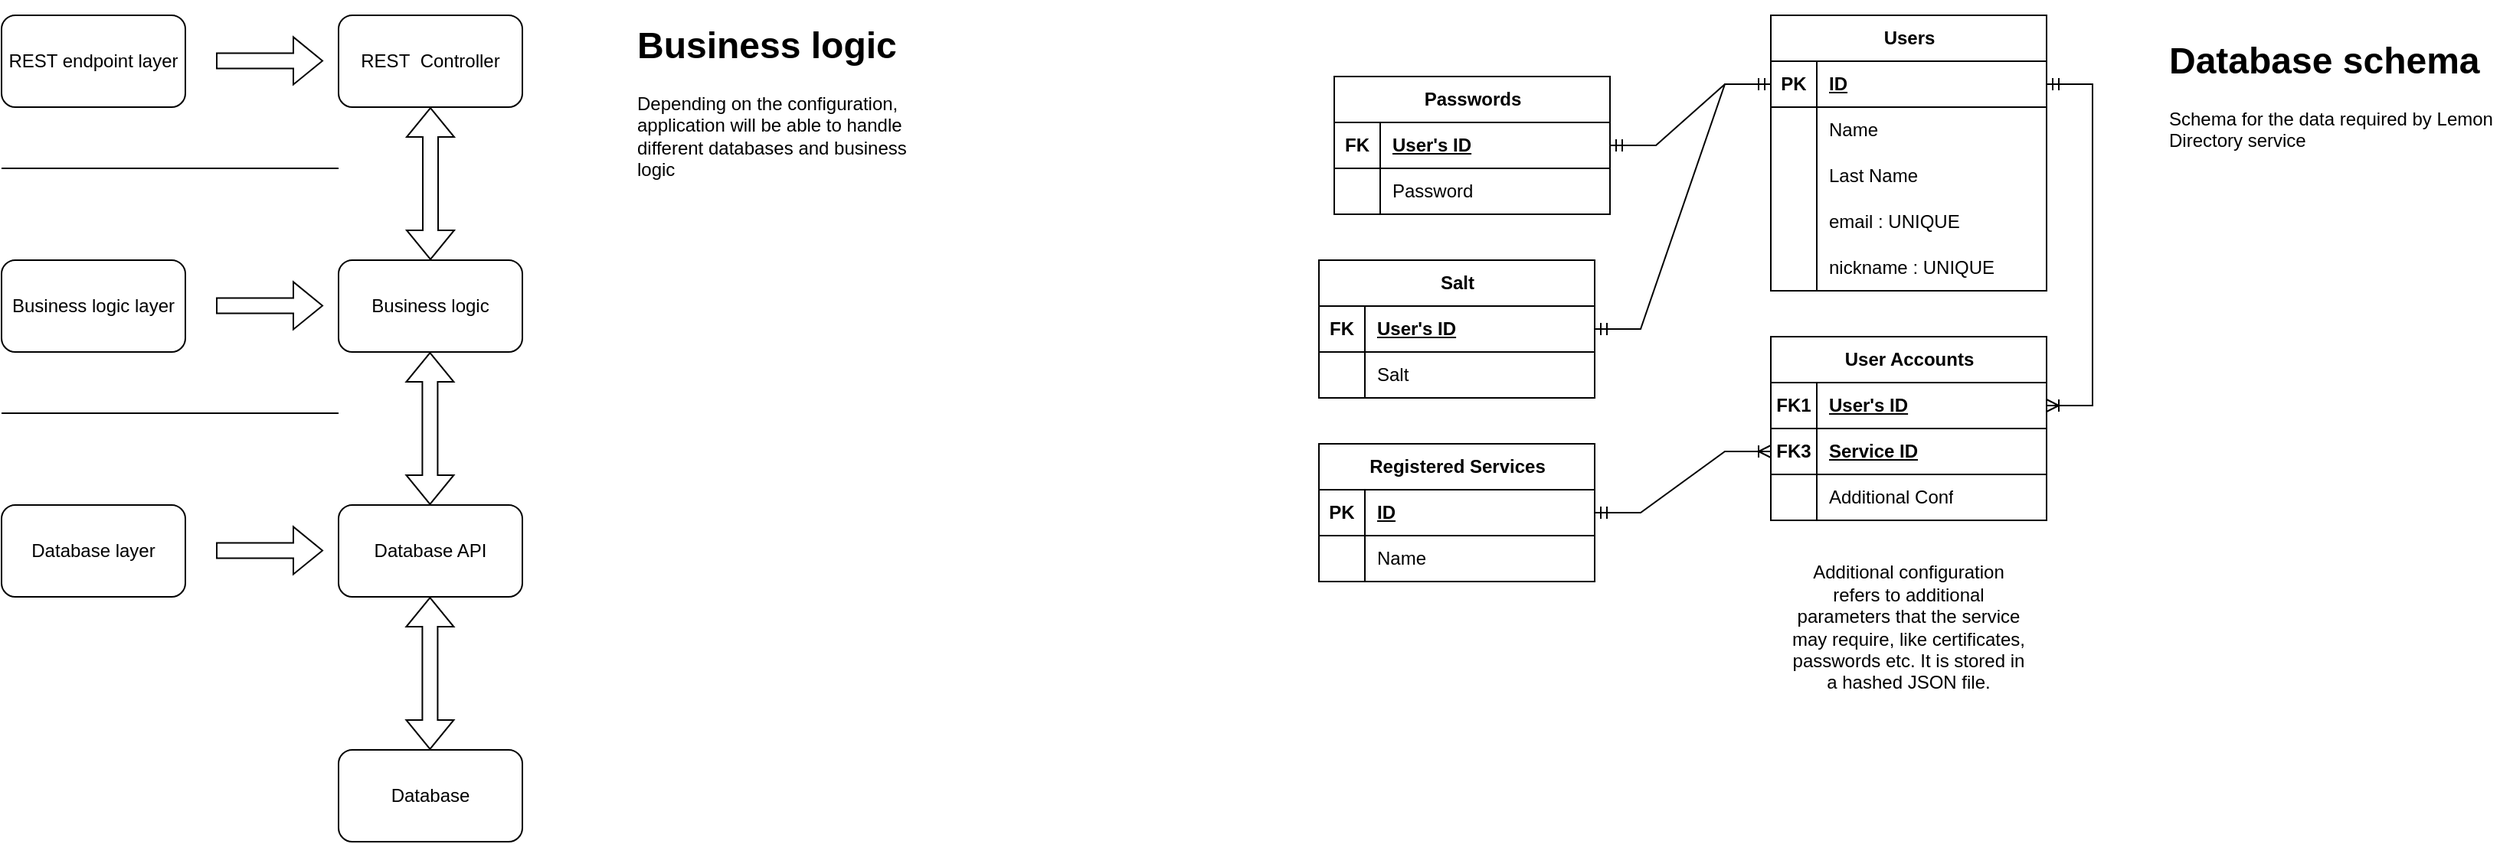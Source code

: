 <mxfile version="23.1.2" type="device">
  <diagram name="Page-1" id="nLRYNuviRlAXWQmGgaiz">
    <mxGraphModel dx="1533" dy="363" grid="1" gridSize="10" guides="1" tooltips="1" connect="1" arrows="1" fold="1" page="1" pageScale="1" pageWidth="850" pageHeight="1100" math="0" shadow="0">
      <root>
        <mxCell id="0" />
        <mxCell id="1" parent="0" />
        <mxCell id="yfvf2ezDk5wi9LcuwGbi-2" value="Users" style="shape=table;startSize=30;container=1;collapsible=1;childLayout=tableLayout;fixedRows=1;rowLines=0;fontStyle=1;align=center;resizeLast=1;html=1;" parent="1" vertex="1">
          <mxGeometry x="335" y="10" width="180" height="180" as="geometry" />
        </mxCell>
        <mxCell id="yfvf2ezDk5wi9LcuwGbi-3" value="" style="shape=tableRow;horizontal=0;startSize=0;swimlaneHead=0;swimlaneBody=0;fillColor=none;collapsible=0;dropTarget=0;points=[[0,0.5],[1,0.5]];portConstraint=eastwest;top=0;left=0;right=0;bottom=1;" parent="yfvf2ezDk5wi9LcuwGbi-2" vertex="1">
          <mxGeometry y="30" width="180" height="30" as="geometry" />
        </mxCell>
        <mxCell id="yfvf2ezDk5wi9LcuwGbi-4" value="PK" style="shape=partialRectangle;connectable=0;fillColor=none;top=0;left=0;bottom=0;right=0;fontStyle=1;overflow=hidden;whiteSpace=wrap;html=1;" parent="yfvf2ezDk5wi9LcuwGbi-3" vertex="1">
          <mxGeometry width="30" height="30" as="geometry">
            <mxRectangle width="30" height="30" as="alternateBounds" />
          </mxGeometry>
        </mxCell>
        <mxCell id="yfvf2ezDk5wi9LcuwGbi-5" value="ID" style="shape=partialRectangle;connectable=0;fillColor=none;top=0;left=0;bottom=0;right=0;align=left;spacingLeft=6;fontStyle=5;overflow=hidden;whiteSpace=wrap;html=1;" parent="yfvf2ezDk5wi9LcuwGbi-3" vertex="1">
          <mxGeometry x="30" width="150" height="30" as="geometry">
            <mxRectangle width="150" height="30" as="alternateBounds" />
          </mxGeometry>
        </mxCell>
        <mxCell id="yfvf2ezDk5wi9LcuwGbi-6" value="" style="shape=tableRow;horizontal=0;startSize=0;swimlaneHead=0;swimlaneBody=0;fillColor=none;collapsible=0;dropTarget=0;points=[[0,0.5],[1,0.5]];portConstraint=eastwest;top=0;left=0;right=0;bottom=0;" parent="yfvf2ezDk5wi9LcuwGbi-2" vertex="1">
          <mxGeometry y="60" width="180" height="30" as="geometry" />
        </mxCell>
        <mxCell id="yfvf2ezDk5wi9LcuwGbi-7" value="" style="shape=partialRectangle;connectable=0;fillColor=none;top=0;left=0;bottom=0;right=0;editable=1;overflow=hidden;whiteSpace=wrap;html=1;" parent="yfvf2ezDk5wi9LcuwGbi-6" vertex="1">
          <mxGeometry width="30" height="30" as="geometry">
            <mxRectangle width="30" height="30" as="alternateBounds" />
          </mxGeometry>
        </mxCell>
        <mxCell id="yfvf2ezDk5wi9LcuwGbi-8" value="Name" style="shape=partialRectangle;connectable=0;fillColor=none;top=0;left=0;bottom=0;right=0;align=left;spacingLeft=6;overflow=hidden;whiteSpace=wrap;html=1;" parent="yfvf2ezDk5wi9LcuwGbi-6" vertex="1">
          <mxGeometry x="30" width="150" height="30" as="geometry">
            <mxRectangle width="150" height="30" as="alternateBounds" />
          </mxGeometry>
        </mxCell>
        <mxCell id="yfvf2ezDk5wi9LcuwGbi-9" value="" style="shape=tableRow;horizontal=0;startSize=0;swimlaneHead=0;swimlaneBody=0;fillColor=none;collapsible=0;dropTarget=0;points=[[0,0.5],[1,0.5]];portConstraint=eastwest;top=0;left=0;right=0;bottom=0;" parent="yfvf2ezDk5wi9LcuwGbi-2" vertex="1">
          <mxGeometry y="90" width="180" height="30" as="geometry" />
        </mxCell>
        <mxCell id="yfvf2ezDk5wi9LcuwGbi-10" value="" style="shape=partialRectangle;connectable=0;fillColor=none;top=0;left=0;bottom=0;right=0;editable=1;overflow=hidden;whiteSpace=wrap;html=1;" parent="yfvf2ezDk5wi9LcuwGbi-9" vertex="1">
          <mxGeometry width="30" height="30" as="geometry">
            <mxRectangle width="30" height="30" as="alternateBounds" />
          </mxGeometry>
        </mxCell>
        <mxCell id="yfvf2ezDk5wi9LcuwGbi-11" value="Last Name" style="shape=partialRectangle;connectable=0;fillColor=none;top=0;left=0;bottom=0;right=0;align=left;spacingLeft=6;overflow=hidden;whiteSpace=wrap;html=1;" parent="yfvf2ezDk5wi9LcuwGbi-9" vertex="1">
          <mxGeometry x="30" width="150" height="30" as="geometry">
            <mxRectangle width="150" height="30" as="alternateBounds" />
          </mxGeometry>
        </mxCell>
        <mxCell id="yfvf2ezDk5wi9LcuwGbi-125" value="" style="shape=tableRow;horizontal=0;startSize=0;swimlaneHead=0;swimlaneBody=0;fillColor=none;collapsible=0;dropTarget=0;points=[[0,0.5],[1,0.5]];portConstraint=eastwest;top=0;left=0;right=0;bottom=0;" parent="yfvf2ezDk5wi9LcuwGbi-2" vertex="1">
          <mxGeometry y="120" width="180" height="30" as="geometry" />
        </mxCell>
        <mxCell id="yfvf2ezDk5wi9LcuwGbi-126" value="" style="shape=partialRectangle;connectable=0;fillColor=none;top=0;left=0;bottom=0;right=0;editable=1;overflow=hidden;whiteSpace=wrap;html=1;" parent="yfvf2ezDk5wi9LcuwGbi-125" vertex="1">
          <mxGeometry width="30" height="30" as="geometry">
            <mxRectangle width="30" height="30" as="alternateBounds" />
          </mxGeometry>
        </mxCell>
        <mxCell id="yfvf2ezDk5wi9LcuwGbi-127" value="email : UNIQUE" style="shape=partialRectangle;connectable=0;fillColor=none;top=0;left=0;bottom=0;right=0;align=left;spacingLeft=6;overflow=hidden;whiteSpace=wrap;html=1;" parent="yfvf2ezDk5wi9LcuwGbi-125" vertex="1">
          <mxGeometry x="30" width="150" height="30" as="geometry">
            <mxRectangle width="150" height="30" as="alternateBounds" />
          </mxGeometry>
        </mxCell>
        <mxCell id="yfvf2ezDk5wi9LcuwGbi-128" value="" style="shape=tableRow;horizontal=0;startSize=0;swimlaneHead=0;swimlaneBody=0;fillColor=none;collapsible=0;dropTarget=0;points=[[0,0.5],[1,0.5]];portConstraint=eastwest;top=0;left=0;right=0;bottom=0;" parent="yfvf2ezDk5wi9LcuwGbi-2" vertex="1">
          <mxGeometry y="150" width="180" height="30" as="geometry" />
        </mxCell>
        <mxCell id="yfvf2ezDk5wi9LcuwGbi-129" value="" style="shape=partialRectangle;connectable=0;fillColor=none;top=0;left=0;bottom=0;right=0;editable=1;overflow=hidden;whiteSpace=wrap;html=1;" parent="yfvf2ezDk5wi9LcuwGbi-128" vertex="1">
          <mxGeometry width="30" height="30" as="geometry">
            <mxRectangle width="30" height="30" as="alternateBounds" />
          </mxGeometry>
        </mxCell>
        <mxCell id="yfvf2ezDk5wi9LcuwGbi-130" value="nickname : UNIQUE" style="shape=partialRectangle;connectable=0;fillColor=none;top=0;left=0;bottom=0;right=0;align=left;spacingLeft=6;overflow=hidden;whiteSpace=wrap;html=1;" parent="yfvf2ezDk5wi9LcuwGbi-128" vertex="1">
          <mxGeometry x="30" width="150" height="30" as="geometry">
            <mxRectangle width="150" height="30" as="alternateBounds" />
          </mxGeometry>
        </mxCell>
        <mxCell id="yfvf2ezDk5wi9LcuwGbi-72" value="Passwords" style="shape=table;startSize=30;container=1;collapsible=1;childLayout=tableLayout;fixedRows=1;rowLines=0;fontStyle=1;align=center;resizeLast=1;html=1;" parent="1" vertex="1">
          <mxGeometry x="50" y="50" width="180" height="90" as="geometry" />
        </mxCell>
        <mxCell id="yfvf2ezDk5wi9LcuwGbi-73" value="" style="shape=tableRow;horizontal=0;startSize=0;swimlaneHead=0;swimlaneBody=0;fillColor=none;collapsible=0;dropTarget=0;points=[[0,0.5],[1,0.5]];portConstraint=eastwest;top=0;left=0;right=0;bottom=1;" parent="yfvf2ezDk5wi9LcuwGbi-72" vertex="1">
          <mxGeometry y="30" width="180" height="30" as="geometry" />
        </mxCell>
        <mxCell id="yfvf2ezDk5wi9LcuwGbi-74" value="FK" style="shape=partialRectangle;connectable=0;fillColor=none;top=0;left=0;bottom=0;right=0;fontStyle=1;overflow=hidden;whiteSpace=wrap;html=1;" parent="yfvf2ezDk5wi9LcuwGbi-73" vertex="1">
          <mxGeometry width="30" height="30" as="geometry">
            <mxRectangle width="30" height="30" as="alternateBounds" />
          </mxGeometry>
        </mxCell>
        <mxCell id="yfvf2ezDk5wi9LcuwGbi-75" value="User&#39;s ID" style="shape=partialRectangle;connectable=0;fillColor=none;top=0;left=0;bottom=0;right=0;align=left;spacingLeft=6;fontStyle=5;overflow=hidden;whiteSpace=wrap;html=1;" parent="yfvf2ezDk5wi9LcuwGbi-73" vertex="1">
          <mxGeometry x="30" width="150" height="30" as="geometry">
            <mxRectangle width="150" height="30" as="alternateBounds" />
          </mxGeometry>
        </mxCell>
        <mxCell id="yfvf2ezDk5wi9LcuwGbi-76" value="" style="shape=tableRow;horizontal=0;startSize=0;swimlaneHead=0;swimlaneBody=0;fillColor=none;collapsible=0;dropTarget=0;points=[[0,0.5],[1,0.5]];portConstraint=eastwest;top=0;left=0;right=0;bottom=0;" parent="yfvf2ezDk5wi9LcuwGbi-72" vertex="1">
          <mxGeometry y="60" width="180" height="30" as="geometry" />
        </mxCell>
        <mxCell id="yfvf2ezDk5wi9LcuwGbi-77" value="" style="shape=partialRectangle;connectable=0;fillColor=none;top=0;left=0;bottom=0;right=0;editable=1;overflow=hidden;whiteSpace=wrap;html=1;" parent="yfvf2ezDk5wi9LcuwGbi-76" vertex="1">
          <mxGeometry width="30" height="30" as="geometry">
            <mxRectangle width="30" height="30" as="alternateBounds" />
          </mxGeometry>
        </mxCell>
        <mxCell id="yfvf2ezDk5wi9LcuwGbi-78" value="Password" style="shape=partialRectangle;connectable=0;fillColor=none;top=0;left=0;bottom=0;right=0;align=left;spacingLeft=6;overflow=hidden;whiteSpace=wrap;html=1;" parent="yfvf2ezDk5wi9LcuwGbi-76" vertex="1">
          <mxGeometry x="30" width="150" height="30" as="geometry">
            <mxRectangle width="150" height="30" as="alternateBounds" />
          </mxGeometry>
        </mxCell>
        <mxCell id="yfvf2ezDk5wi9LcuwGbi-82" value="" style="edgeStyle=entityRelationEdgeStyle;fontSize=12;html=1;endArrow=ERmandOne;startArrow=ERmandOne;rounded=0;entryX=0;entryY=0.5;entryDx=0;entryDy=0;exitX=1;exitY=0.5;exitDx=0;exitDy=0;" parent="1" source="yfvf2ezDk5wi9LcuwGbi-73" target="yfvf2ezDk5wi9LcuwGbi-3" edge="1">
          <mxGeometry width="100" height="100" relative="1" as="geometry">
            <mxPoint x="230" y="280" as="sourcePoint" />
            <mxPoint x="330" y="180" as="targetPoint" />
          </mxGeometry>
        </mxCell>
        <mxCell id="yfvf2ezDk5wi9LcuwGbi-83" value="Registered Services" style="shape=table;startSize=30;container=1;collapsible=1;childLayout=tableLayout;fixedRows=1;rowLines=0;fontStyle=1;align=center;resizeLast=1;html=1;" parent="1" vertex="1">
          <mxGeometry x="40" y="290" width="180" height="90" as="geometry" />
        </mxCell>
        <mxCell id="yfvf2ezDk5wi9LcuwGbi-84" value="" style="shape=tableRow;horizontal=0;startSize=0;swimlaneHead=0;swimlaneBody=0;fillColor=none;collapsible=0;dropTarget=0;points=[[0,0.5],[1,0.5]];portConstraint=eastwest;top=0;left=0;right=0;bottom=1;" parent="yfvf2ezDk5wi9LcuwGbi-83" vertex="1">
          <mxGeometry y="30" width="180" height="30" as="geometry" />
        </mxCell>
        <mxCell id="yfvf2ezDk5wi9LcuwGbi-85" value="PK" style="shape=partialRectangle;connectable=0;fillColor=none;top=0;left=0;bottom=0;right=0;fontStyle=1;overflow=hidden;whiteSpace=wrap;html=1;" parent="yfvf2ezDk5wi9LcuwGbi-84" vertex="1">
          <mxGeometry width="30" height="30" as="geometry">
            <mxRectangle width="30" height="30" as="alternateBounds" />
          </mxGeometry>
        </mxCell>
        <mxCell id="yfvf2ezDk5wi9LcuwGbi-86" value="ID" style="shape=partialRectangle;connectable=0;fillColor=none;top=0;left=0;bottom=0;right=0;align=left;spacingLeft=6;fontStyle=5;overflow=hidden;whiteSpace=wrap;html=1;" parent="yfvf2ezDk5wi9LcuwGbi-84" vertex="1">
          <mxGeometry x="30" width="150" height="30" as="geometry">
            <mxRectangle width="150" height="30" as="alternateBounds" />
          </mxGeometry>
        </mxCell>
        <mxCell id="yfvf2ezDk5wi9LcuwGbi-90" value="" style="shape=tableRow;horizontal=0;startSize=0;swimlaneHead=0;swimlaneBody=0;fillColor=none;collapsible=0;dropTarget=0;points=[[0,0.5],[1,0.5]];portConstraint=eastwest;top=0;left=0;right=0;bottom=0;" parent="yfvf2ezDk5wi9LcuwGbi-83" vertex="1">
          <mxGeometry y="60" width="180" height="30" as="geometry" />
        </mxCell>
        <mxCell id="yfvf2ezDk5wi9LcuwGbi-91" value="" style="shape=partialRectangle;connectable=0;fillColor=none;top=0;left=0;bottom=0;right=0;editable=1;overflow=hidden;whiteSpace=wrap;html=1;" parent="yfvf2ezDk5wi9LcuwGbi-90" vertex="1">
          <mxGeometry width="30" height="30" as="geometry">
            <mxRectangle width="30" height="30" as="alternateBounds" />
          </mxGeometry>
        </mxCell>
        <mxCell id="yfvf2ezDk5wi9LcuwGbi-92" value="Name" style="shape=partialRectangle;connectable=0;fillColor=none;top=0;left=0;bottom=0;right=0;align=left;spacingLeft=6;overflow=hidden;whiteSpace=wrap;html=1;" parent="yfvf2ezDk5wi9LcuwGbi-90" vertex="1">
          <mxGeometry x="30" width="150" height="30" as="geometry">
            <mxRectangle width="150" height="30" as="alternateBounds" />
          </mxGeometry>
        </mxCell>
        <mxCell id="yfvf2ezDk5wi9LcuwGbi-96" value="User Accounts" style="shape=table;startSize=30;container=1;collapsible=1;childLayout=tableLayout;fixedRows=1;rowLines=0;fontStyle=1;align=center;resizeLast=1;html=1;" parent="1" vertex="1">
          <mxGeometry x="335" y="220" width="180" height="120" as="geometry" />
        </mxCell>
        <mxCell id="yfvf2ezDk5wi9LcuwGbi-120" value="" style="shape=tableRow;horizontal=0;startSize=0;swimlaneHead=0;swimlaneBody=0;fillColor=none;collapsible=0;dropTarget=0;points=[[0,0.5],[1,0.5]];portConstraint=eastwest;top=0;left=0;right=0;bottom=1;" parent="yfvf2ezDk5wi9LcuwGbi-96" vertex="1">
          <mxGeometry y="30" width="180" height="30" as="geometry" />
        </mxCell>
        <mxCell id="yfvf2ezDk5wi9LcuwGbi-121" value="FK1" style="shape=partialRectangle;connectable=0;fillColor=none;top=0;left=0;bottom=0;right=0;fontStyle=1;overflow=hidden;whiteSpace=wrap;html=1;" parent="yfvf2ezDk5wi9LcuwGbi-120" vertex="1">
          <mxGeometry width="30" height="30" as="geometry">
            <mxRectangle width="30" height="30" as="alternateBounds" />
          </mxGeometry>
        </mxCell>
        <mxCell id="yfvf2ezDk5wi9LcuwGbi-122" value="User&#39;s ID" style="shape=partialRectangle;connectable=0;fillColor=none;top=0;left=0;bottom=0;right=0;align=left;spacingLeft=6;fontStyle=5;overflow=hidden;whiteSpace=wrap;html=1;" parent="yfvf2ezDk5wi9LcuwGbi-120" vertex="1">
          <mxGeometry x="30" width="150" height="30" as="geometry">
            <mxRectangle width="150" height="30" as="alternateBounds" />
          </mxGeometry>
        </mxCell>
        <mxCell id="yfvf2ezDk5wi9LcuwGbi-109" value="" style="shape=tableRow;horizontal=0;startSize=0;swimlaneHead=0;swimlaneBody=0;fillColor=none;collapsible=0;dropTarget=0;points=[[0,0.5],[1,0.5]];portConstraint=eastwest;top=0;left=0;right=0;bottom=1;" parent="yfvf2ezDk5wi9LcuwGbi-96" vertex="1">
          <mxGeometry y="60" width="180" height="30" as="geometry" />
        </mxCell>
        <mxCell id="yfvf2ezDk5wi9LcuwGbi-110" value="&lt;div&gt;FK3&lt;/div&gt;" style="shape=partialRectangle;connectable=0;fillColor=none;top=0;left=0;bottom=0;right=0;fontStyle=1;overflow=hidden;whiteSpace=wrap;html=1;" parent="yfvf2ezDk5wi9LcuwGbi-109" vertex="1">
          <mxGeometry width="30" height="30" as="geometry">
            <mxRectangle width="30" height="30" as="alternateBounds" />
          </mxGeometry>
        </mxCell>
        <mxCell id="yfvf2ezDk5wi9LcuwGbi-111" value="Service ID" style="shape=partialRectangle;connectable=0;fillColor=none;top=0;left=0;bottom=0;right=0;align=left;spacingLeft=6;fontStyle=5;overflow=hidden;whiteSpace=wrap;html=1;" parent="yfvf2ezDk5wi9LcuwGbi-109" vertex="1">
          <mxGeometry x="30" width="150" height="30" as="geometry">
            <mxRectangle width="150" height="30" as="alternateBounds" />
          </mxGeometry>
        </mxCell>
        <mxCell id="yfvf2ezDk5wi9LcuwGbi-100" value="" style="shape=tableRow;horizontal=0;startSize=0;swimlaneHead=0;swimlaneBody=0;fillColor=none;collapsible=0;dropTarget=0;points=[[0,0.5],[1,0.5]];portConstraint=eastwest;top=0;left=0;right=0;bottom=0;" parent="yfvf2ezDk5wi9LcuwGbi-96" vertex="1">
          <mxGeometry y="90" width="180" height="30" as="geometry" />
        </mxCell>
        <mxCell id="yfvf2ezDk5wi9LcuwGbi-101" value="" style="shape=partialRectangle;connectable=0;fillColor=none;top=0;left=0;bottom=0;right=0;editable=1;overflow=hidden;whiteSpace=wrap;html=1;" parent="yfvf2ezDk5wi9LcuwGbi-100" vertex="1">
          <mxGeometry width="30" height="30" as="geometry">
            <mxRectangle width="30" height="30" as="alternateBounds" />
          </mxGeometry>
        </mxCell>
        <mxCell id="yfvf2ezDk5wi9LcuwGbi-102" value="Additional Conf" style="shape=partialRectangle;connectable=0;fillColor=none;top=0;left=0;bottom=0;right=0;align=left;spacingLeft=6;overflow=hidden;whiteSpace=wrap;html=1;" parent="yfvf2ezDk5wi9LcuwGbi-100" vertex="1">
          <mxGeometry x="30" width="150" height="30" as="geometry">
            <mxRectangle width="150" height="30" as="alternateBounds" />
          </mxGeometry>
        </mxCell>
        <mxCell id="yfvf2ezDk5wi9LcuwGbi-116" value="" style="edgeStyle=entityRelationEdgeStyle;fontSize=12;html=1;endArrow=ERoneToMany;startArrow=ERmandOne;rounded=0;entryX=0;entryY=0.5;entryDx=0;entryDy=0;exitX=1;exitY=0.5;exitDx=0;exitDy=0;" parent="1" source="yfvf2ezDk5wi9LcuwGbi-84" target="yfvf2ezDk5wi9LcuwGbi-109" edge="1">
          <mxGeometry width="100" height="100" relative="1" as="geometry">
            <mxPoint x="290" y="290" as="sourcePoint" />
            <mxPoint x="220" y="255" as="targetPoint" />
          </mxGeometry>
        </mxCell>
        <mxCell id="yfvf2ezDk5wi9LcuwGbi-124" value="" style="edgeStyle=entityRelationEdgeStyle;fontSize=12;html=1;endArrow=ERoneToMany;startArrow=ERmandOne;rounded=0;entryX=1;entryY=0.5;entryDx=0;entryDy=0;exitX=1;exitY=0.5;exitDx=0;exitDy=0;" parent="1" source="yfvf2ezDk5wi9LcuwGbi-3" target="yfvf2ezDk5wi9LcuwGbi-120" edge="1">
          <mxGeometry width="100" height="100" relative="1" as="geometry">
            <mxPoint x="670" y="305" as="sourcePoint" />
            <mxPoint x="525" y="335" as="targetPoint" />
          </mxGeometry>
        </mxCell>
        <mxCell id="yfvf2ezDk5wi9LcuwGbi-132" value="Additional configuration refers to additional parameters that the service may require, like certificates, passwords etc. It is stored in a hashed JSON file." style="text;html=1;strokeColor=none;fillColor=none;align=center;verticalAlign=middle;whiteSpace=wrap;rounded=0;" parent="1" vertex="1">
          <mxGeometry x="345" y="360" width="160" height="100" as="geometry" />
        </mxCell>
        <mxCell id="yfvf2ezDk5wi9LcuwGbi-133" value="&lt;h1&gt;Database schema&lt;br&gt;&lt;/h1&gt;&lt;p&gt;Schema for the data required by Lemon Directory service&lt;br&gt;&lt;/p&gt;" style="text;html=1;strokeColor=none;fillColor=none;spacing=5;spacingTop=-20;whiteSpace=wrap;overflow=hidden;rounded=0;" parent="1" vertex="1">
          <mxGeometry x="590" y="20" width="220" height="120" as="geometry" />
        </mxCell>
        <mxCell id="yfvf2ezDk5wi9LcuwGbi-136" value="&lt;div&gt;REST endpoint layer&lt;br&gt;&lt;/div&gt;" style="rounded=1;whiteSpace=wrap;html=1;" parent="1" vertex="1">
          <mxGeometry x="-820" y="10" width="120" height="60" as="geometry" />
        </mxCell>
        <mxCell id="yfvf2ezDk5wi9LcuwGbi-137" value="REST&amp;nbsp; Controller" style="rounded=1;whiteSpace=wrap;html=1;" parent="1" vertex="1">
          <mxGeometry x="-600" y="10" width="120" height="60" as="geometry" />
        </mxCell>
        <mxCell id="yfvf2ezDk5wi9LcuwGbi-138" value="Business logic layer" style="rounded=1;whiteSpace=wrap;html=1;" parent="1" vertex="1">
          <mxGeometry x="-820" y="170" width="120" height="60" as="geometry" />
        </mxCell>
        <mxCell id="yfvf2ezDk5wi9LcuwGbi-139" value="Database layer" style="rounded=1;whiteSpace=wrap;html=1;" parent="1" vertex="1">
          <mxGeometry x="-820" y="330" width="120" height="60" as="geometry" />
        </mxCell>
        <mxCell id="yfvf2ezDk5wi9LcuwGbi-140" value="Business logic" style="rounded=1;whiteSpace=wrap;html=1;" parent="1" vertex="1">
          <mxGeometry x="-600" y="170" width="120" height="60" as="geometry" />
        </mxCell>
        <mxCell id="yfvf2ezDk5wi9LcuwGbi-141" value="Database API" style="rounded=1;whiteSpace=wrap;html=1;" parent="1" vertex="1">
          <mxGeometry x="-600" y="330" width="120" height="60" as="geometry" />
        </mxCell>
        <mxCell id="yfvf2ezDk5wi9LcuwGbi-142" value="" style="shape=flexArrow;endArrow=classic;html=1;rounded=0;" parent="1" edge="1">
          <mxGeometry width="50" height="50" relative="1" as="geometry">
            <mxPoint x="-680" y="39.71" as="sourcePoint" />
            <mxPoint x="-610" y="39.71" as="targetPoint" />
          </mxGeometry>
        </mxCell>
        <mxCell id="yfvf2ezDk5wi9LcuwGbi-143" value="" style="shape=flexArrow;endArrow=classic;html=1;rounded=0;" parent="1" edge="1">
          <mxGeometry width="50" height="50" relative="1" as="geometry">
            <mxPoint x="-680" y="199.71" as="sourcePoint" />
            <mxPoint x="-610" y="199.71" as="targetPoint" />
          </mxGeometry>
        </mxCell>
        <mxCell id="yfvf2ezDk5wi9LcuwGbi-144" value="" style="shape=flexArrow;endArrow=classic;html=1;rounded=0;" parent="1" edge="1">
          <mxGeometry width="50" height="50" relative="1" as="geometry">
            <mxPoint x="-680" y="359.71" as="sourcePoint" />
            <mxPoint x="-610" y="359.71" as="targetPoint" />
          </mxGeometry>
        </mxCell>
        <mxCell id="yfvf2ezDk5wi9LcuwGbi-145" value="" style="endArrow=none;html=1;rounded=0;" parent="1" edge="1">
          <mxGeometry width="50" height="50" relative="1" as="geometry">
            <mxPoint x="-820" y="270" as="sourcePoint" />
            <mxPoint x="-600" y="270" as="targetPoint" />
          </mxGeometry>
        </mxCell>
        <mxCell id="yfvf2ezDk5wi9LcuwGbi-146" value="" style="endArrow=none;html=1;rounded=0;" parent="1" edge="1">
          <mxGeometry width="50" height="50" relative="1" as="geometry">
            <mxPoint x="-820" y="110" as="sourcePoint" />
            <mxPoint x="-600" y="110" as="targetPoint" />
          </mxGeometry>
        </mxCell>
        <mxCell id="yfvf2ezDk5wi9LcuwGbi-150" value="" style="shape=flexArrow;endArrow=classic;startArrow=classic;html=1;rounded=0;entryX=0.5;entryY=1;entryDx=0;entryDy=0;exitX=0.5;exitY=0;exitDx=0;exitDy=0;" parent="1" source="yfvf2ezDk5wi9LcuwGbi-140" target="yfvf2ezDk5wi9LcuwGbi-137" edge="1">
          <mxGeometry width="100" height="100" relative="1" as="geometry">
            <mxPoint x="-580" y="200" as="sourcePoint" />
            <mxPoint x="-480" y="100" as="targetPoint" />
          </mxGeometry>
        </mxCell>
        <mxCell id="yfvf2ezDk5wi9LcuwGbi-152" value="" style="shape=flexArrow;endArrow=classic;startArrow=classic;html=1;rounded=0;entryX=0.5;entryY=1;entryDx=0;entryDy=0;exitX=0.5;exitY=0;exitDx=0;exitDy=0;" parent="1" edge="1">
          <mxGeometry width="100" height="100" relative="1" as="geometry">
            <mxPoint x="-540.29" y="330" as="sourcePoint" />
            <mxPoint x="-540.29" y="230" as="targetPoint" />
            <Array as="points">
              <mxPoint x="-540.29" y="330" />
            </Array>
          </mxGeometry>
        </mxCell>
        <mxCell id="yfvf2ezDk5wi9LcuwGbi-153" value="Database" style="rounded=1;whiteSpace=wrap;html=1;" parent="1" vertex="1">
          <mxGeometry x="-600" y="490" width="120" height="60" as="geometry" />
        </mxCell>
        <mxCell id="yfvf2ezDk5wi9LcuwGbi-154" value="" style="shape=flexArrow;endArrow=classic;startArrow=classic;html=1;rounded=0;entryX=0.5;entryY=1;entryDx=0;entryDy=0;exitX=0.5;exitY=0;exitDx=0;exitDy=0;" parent="1" edge="1">
          <mxGeometry width="100" height="100" relative="1" as="geometry">
            <mxPoint x="-540.29" y="490" as="sourcePoint" />
            <mxPoint x="-540.29" y="390" as="targetPoint" />
            <Array as="points">
              <mxPoint x="-540.29" y="490" />
            </Array>
          </mxGeometry>
        </mxCell>
        <mxCell id="yfvf2ezDk5wi9LcuwGbi-155" value="&lt;h1&gt;Business logic&lt;br&gt;&lt;/h1&gt;&lt;p&gt;Depending on the configuration, application will be able to handle different databases and business logic&lt;br&gt;&lt;/p&gt;" style="text;html=1;strokeColor=none;fillColor=none;spacing=5;spacingTop=-20;whiteSpace=wrap;overflow=hidden;rounded=0;" parent="1" vertex="1">
          <mxGeometry x="-410" y="10" width="190" height="120" as="geometry" />
        </mxCell>
        <mxCell id="PezPHGXZitBpdXiPndaF-1" value="Salt" style="shape=table;startSize=30;container=1;collapsible=1;childLayout=tableLayout;fixedRows=1;rowLines=0;fontStyle=1;align=center;resizeLast=1;html=1;" vertex="1" parent="1">
          <mxGeometry x="40" y="170" width="180" height="90" as="geometry" />
        </mxCell>
        <mxCell id="PezPHGXZitBpdXiPndaF-2" value="" style="shape=tableRow;horizontal=0;startSize=0;swimlaneHead=0;swimlaneBody=0;fillColor=none;collapsible=0;dropTarget=0;points=[[0,0.5],[1,0.5]];portConstraint=eastwest;top=0;left=0;right=0;bottom=1;" vertex="1" parent="PezPHGXZitBpdXiPndaF-1">
          <mxGeometry y="30" width="180" height="30" as="geometry" />
        </mxCell>
        <mxCell id="PezPHGXZitBpdXiPndaF-3" value="FK" style="shape=partialRectangle;connectable=0;fillColor=none;top=0;left=0;bottom=0;right=0;fontStyle=1;overflow=hidden;whiteSpace=wrap;html=1;" vertex="1" parent="PezPHGXZitBpdXiPndaF-2">
          <mxGeometry width="30" height="30" as="geometry">
            <mxRectangle width="30" height="30" as="alternateBounds" />
          </mxGeometry>
        </mxCell>
        <mxCell id="PezPHGXZitBpdXiPndaF-4" value="User&#39;s ID" style="shape=partialRectangle;connectable=0;fillColor=none;top=0;left=0;bottom=0;right=0;align=left;spacingLeft=6;fontStyle=5;overflow=hidden;whiteSpace=wrap;html=1;" vertex="1" parent="PezPHGXZitBpdXiPndaF-2">
          <mxGeometry x="30" width="150" height="30" as="geometry">
            <mxRectangle width="150" height="30" as="alternateBounds" />
          </mxGeometry>
        </mxCell>
        <mxCell id="PezPHGXZitBpdXiPndaF-5" value="" style="shape=tableRow;horizontal=0;startSize=0;swimlaneHead=0;swimlaneBody=0;fillColor=none;collapsible=0;dropTarget=0;points=[[0,0.5],[1,0.5]];portConstraint=eastwest;top=0;left=0;right=0;bottom=0;" vertex="1" parent="PezPHGXZitBpdXiPndaF-1">
          <mxGeometry y="60" width="180" height="30" as="geometry" />
        </mxCell>
        <mxCell id="PezPHGXZitBpdXiPndaF-6" value="" style="shape=partialRectangle;connectable=0;fillColor=none;top=0;left=0;bottom=0;right=0;editable=1;overflow=hidden;whiteSpace=wrap;html=1;" vertex="1" parent="PezPHGXZitBpdXiPndaF-5">
          <mxGeometry width="30" height="30" as="geometry">
            <mxRectangle width="30" height="30" as="alternateBounds" />
          </mxGeometry>
        </mxCell>
        <mxCell id="PezPHGXZitBpdXiPndaF-7" value="Salt" style="shape=partialRectangle;connectable=0;fillColor=none;top=0;left=0;bottom=0;right=0;align=left;spacingLeft=6;overflow=hidden;whiteSpace=wrap;html=1;" vertex="1" parent="PezPHGXZitBpdXiPndaF-5">
          <mxGeometry x="30" width="150" height="30" as="geometry">
            <mxRectangle width="150" height="30" as="alternateBounds" />
          </mxGeometry>
        </mxCell>
        <mxCell id="PezPHGXZitBpdXiPndaF-8" value="" style="edgeStyle=entityRelationEdgeStyle;fontSize=12;html=1;endArrow=ERmandOne;startArrow=ERmandOne;rounded=0;entryX=0;entryY=0.5;entryDx=0;entryDy=0;exitX=1;exitY=0.5;exitDx=0;exitDy=0;" edge="1" parent="1" source="PezPHGXZitBpdXiPndaF-2" target="yfvf2ezDk5wi9LcuwGbi-3">
          <mxGeometry width="100" height="100" relative="1" as="geometry">
            <mxPoint x="240" y="105" as="sourcePoint" />
            <mxPoint x="345" y="65" as="targetPoint" />
            <Array as="points">
              <mxPoint x="290" y="150" />
              <mxPoint x="280" y="150" />
            </Array>
          </mxGeometry>
        </mxCell>
      </root>
    </mxGraphModel>
  </diagram>
</mxfile>
